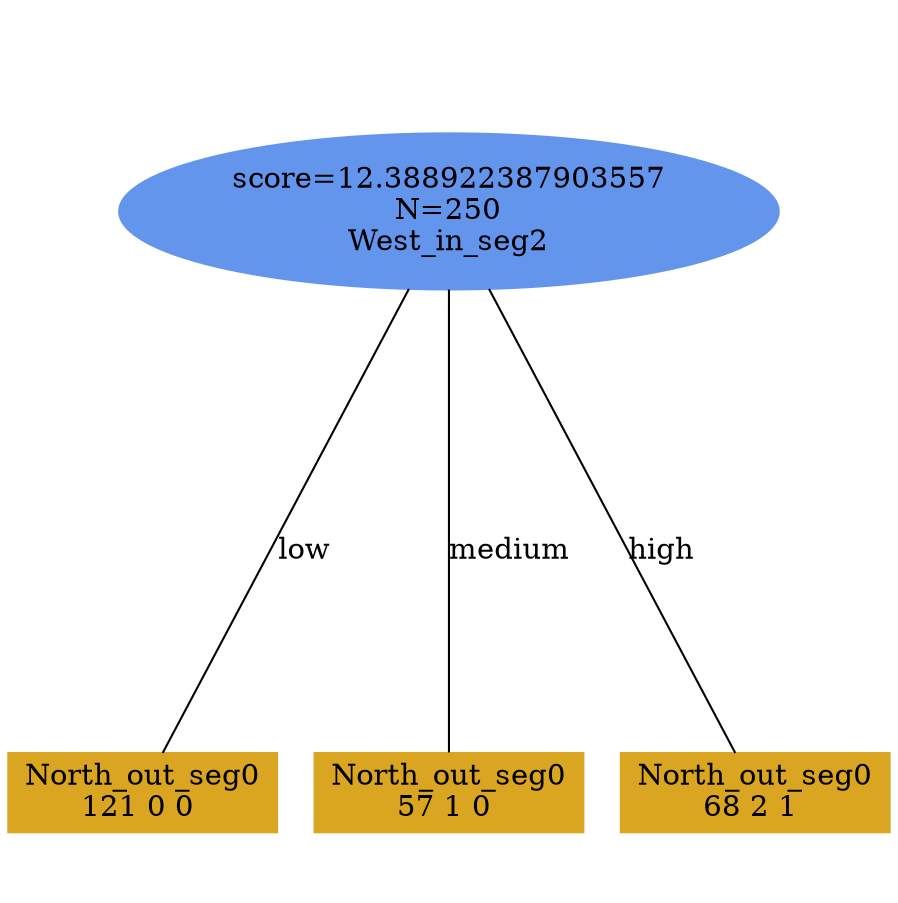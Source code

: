 digraph "DD" {
size = "7.5,10"
ratio=1.0;
center = true;
edge [dir = none];
{ rank = same; node [shape=ellipse, style=filled, color=cornflowerblue];"4447" [label="score=12.388922387903557\nN=250\nWest_in_seg2"];}
{ rank = same; node [shape=box, style=filled, color=goldenrod];"4448" [label="North_out_seg0\n121 0 0 "];}
{ rank = same; node [shape=box, style=filled, color=goldenrod];"4449" [label="North_out_seg0\n57 1 0 "];}
{ rank = same; node [shape=box, style=filled, color=goldenrod];"4450" [label="North_out_seg0\n68 2 1 "];}
"4447" -> "4448" [label = "low"];
"4447" -> "4449" [label = "medium"];
"4447" -> "4450" [label = "high"];

}